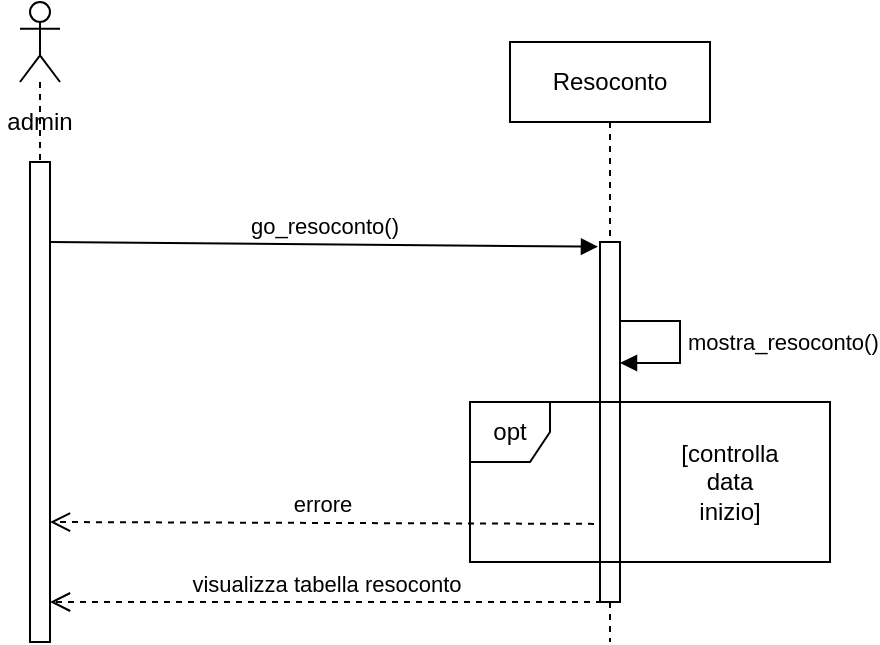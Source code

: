 <mxfile version="14.8.3" type="device"><diagram id="dqLWeH8uZgdXytDunai7" name="Page-1"><mxGraphModel dx="782" dy="420" grid="1" gridSize="10" guides="1" tooltips="1" connect="1" arrows="1" fold="1" page="1" pageScale="1" pageWidth="827" pageHeight="1169" math="0" shadow="0"><root><mxCell id="0"/><mxCell id="1" parent="0"/><mxCell id="8XsqTidWZEpaFZ94RjhA-1" value="" style="shape=umlLifeline;participant=umlActor;perimeter=lifelinePerimeter;whiteSpace=wrap;html=1;container=1;collapsible=0;recursiveResize=0;verticalAlign=top;spacingTop=36;outlineConnect=0;" parent="1" vertex="1"><mxGeometry x="65" y="40" width="20" height="90" as="geometry"/></mxCell><mxCell id="8XsqTidWZEpaFZ94RjhA-2" value="" style="html=1;points=[];perimeter=orthogonalPerimeter;" parent="1" vertex="1"><mxGeometry x="70" y="120" width="10" height="240" as="geometry"/></mxCell><mxCell id="8XsqTidWZEpaFZ94RjhA-3" value="admin" style="text;html=1;strokeColor=none;fillColor=none;align=center;verticalAlign=middle;whiteSpace=wrap;rounded=0;" parent="1" vertex="1"><mxGeometry x="55" y="90" width="40" height="20" as="geometry"/></mxCell><mxCell id="8XsqTidWZEpaFZ94RjhA-4" value="&lt;div&gt;Resoconto&lt;/div&gt;" style="shape=umlLifeline;perimeter=lifelinePerimeter;whiteSpace=wrap;html=1;container=1;collapsible=0;recursiveResize=0;outlineConnect=0;" parent="1" vertex="1"><mxGeometry x="310" y="60" width="100" height="300" as="geometry"/></mxCell><mxCell id="8XsqTidWZEpaFZ94RjhA-5" value="go_resoconto()" style="html=1;verticalAlign=bottom;endArrow=block;entryX=-0.1;entryY=0.013;entryDx=0;entryDy=0;entryPerimeter=0;" parent="1" target="8XsqTidWZEpaFZ94RjhA-7" edge="1"><mxGeometry width="80" relative="1" as="geometry"><mxPoint x="80" y="160" as="sourcePoint"/><mxPoint x="356" y="159" as="targetPoint"/></mxGeometry></mxCell><mxCell id="8XsqTidWZEpaFZ94RjhA-7" value="" style="html=1;points=[];perimeter=orthogonalPerimeter;" parent="1" vertex="1"><mxGeometry x="355" y="160" width="10" height="180" as="geometry"/></mxCell><mxCell id="8XsqTidWZEpaFZ94RjhA-9" value="mostra_resoconto()" style="edgeStyle=orthogonalEdgeStyle;html=1;align=left;spacingLeft=2;endArrow=block;rounded=0;" parent="1" edge="1"><mxGeometry relative="1" as="geometry"><mxPoint x="365" y="199.5" as="sourcePoint"/><Array as="points"><mxPoint x="395" y="199.5"/><mxPoint x="395" y="220.5"/></Array><mxPoint x="365" y="220.5" as="targetPoint"/></mxGeometry></mxCell><mxCell id="8XsqTidWZEpaFZ94RjhA-10" value="visualizza tabella resoconto" style="html=1;verticalAlign=bottom;endArrow=open;dashed=1;endSize=8;exitX=0.1;exitY=1;exitDx=0;exitDy=0;exitPerimeter=0;" parent="1" source="8XsqTidWZEpaFZ94RjhA-7" target="8XsqTidWZEpaFZ94RjhA-2" edge="1"><mxGeometry relative="1" as="geometry"><mxPoint x="350" y="250" as="sourcePoint"/><mxPoint x="80" y="250" as="targetPoint"/><Array as="points"><mxPoint x="310" y="340"/></Array></mxGeometry></mxCell><mxCell id="8XsqTidWZEpaFZ94RjhA-11" value="opt" style="shape=umlFrame;whiteSpace=wrap;html=1;width=40;height=30;" parent="1" vertex="1"><mxGeometry x="290" y="240" width="180" height="80" as="geometry"/></mxCell><mxCell id="8XsqTidWZEpaFZ94RjhA-12" value="[controlla data inizio]" style="text;html=1;strokeColor=none;fillColor=none;align=center;verticalAlign=middle;whiteSpace=wrap;rounded=0;" parent="1" vertex="1"><mxGeometry x="400" y="270" width="40" height="20" as="geometry"/></mxCell><mxCell id="8XsqTidWZEpaFZ94RjhA-13" value="errore" style="html=1;verticalAlign=bottom;endArrow=open;dashed=1;endSize=8;exitX=-0.3;exitY=0.783;exitDx=0;exitDy=0;exitPerimeter=0;" parent="1" source="8XsqTidWZEpaFZ94RjhA-7" edge="1"><mxGeometry relative="1" as="geometry"><mxPoint x="350" y="300" as="sourcePoint"/><mxPoint x="80" y="300" as="targetPoint"/></mxGeometry></mxCell></root></mxGraphModel></diagram></mxfile>